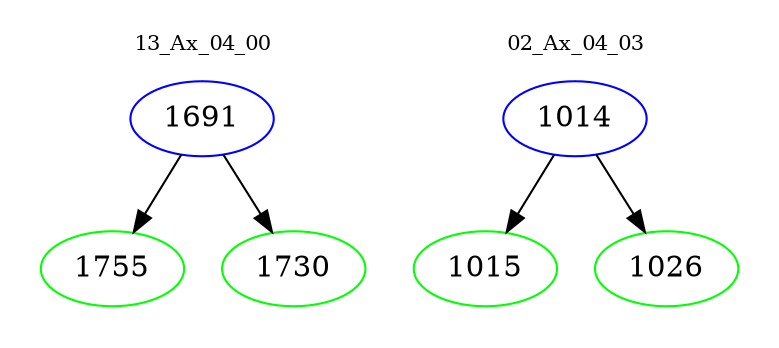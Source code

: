 digraph{
subgraph cluster_0 {
color = white
label = "13_Ax_04_00";
fontsize=10;
T0_1691 [label="1691", color="blue"]
T0_1691 -> T0_1755 [color="black"]
T0_1755 [label="1755", color="green"]
T0_1691 -> T0_1730 [color="black"]
T0_1730 [label="1730", color="green"]
}
subgraph cluster_1 {
color = white
label = "02_Ax_04_03";
fontsize=10;
T1_1014 [label="1014", color="blue"]
T1_1014 -> T1_1015 [color="black"]
T1_1015 [label="1015", color="green"]
T1_1014 -> T1_1026 [color="black"]
T1_1026 [label="1026", color="green"]
}
}
